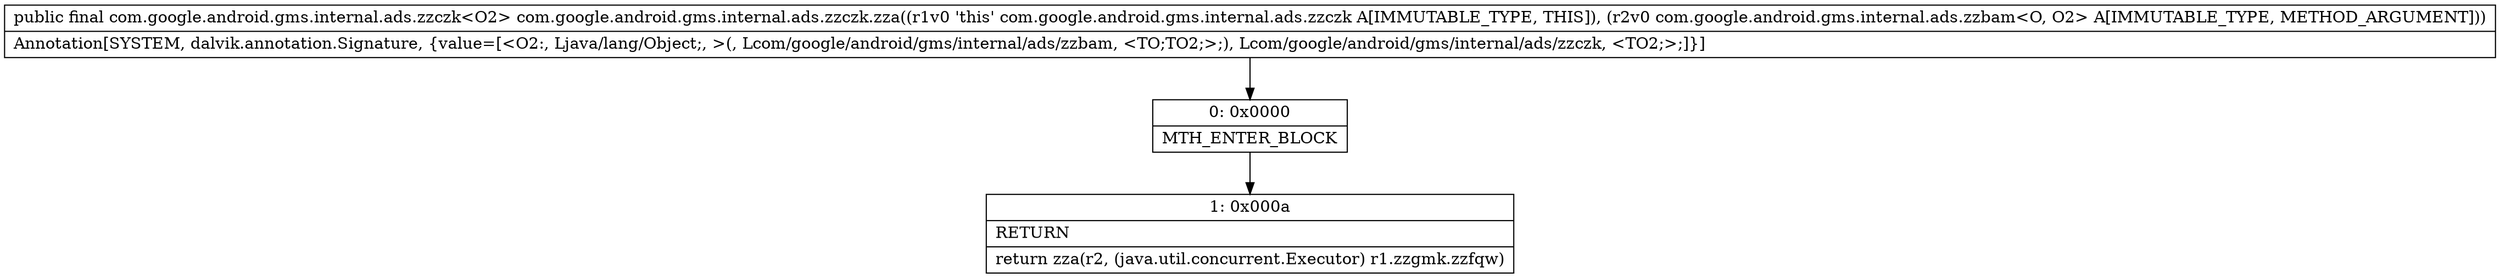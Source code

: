 digraph "CFG forcom.google.android.gms.internal.ads.zzczk.zza(Lcom\/google\/android\/gms\/internal\/ads\/zzbam;)Lcom\/google\/android\/gms\/internal\/ads\/zzczk;" {
Node_0 [shape=record,label="{0\:\ 0x0000|MTH_ENTER_BLOCK\l}"];
Node_1 [shape=record,label="{1\:\ 0x000a|RETURN\l|return zza(r2, (java.util.concurrent.Executor) r1.zzgmk.zzfqw)\l}"];
MethodNode[shape=record,label="{public final com.google.android.gms.internal.ads.zzczk\<O2\> com.google.android.gms.internal.ads.zzczk.zza((r1v0 'this' com.google.android.gms.internal.ads.zzczk A[IMMUTABLE_TYPE, THIS]), (r2v0 com.google.android.gms.internal.ads.zzbam\<O, O2\> A[IMMUTABLE_TYPE, METHOD_ARGUMENT]))  | Annotation[SYSTEM, dalvik.annotation.Signature, \{value=[\<O2:, Ljava\/lang\/Object;, \>(, Lcom\/google\/android\/gms\/internal\/ads\/zzbam, \<TO;TO2;\>;), Lcom\/google\/android\/gms\/internal\/ads\/zzczk, \<TO2;\>;]\}]\l}"];
MethodNode -> Node_0;
Node_0 -> Node_1;
}

